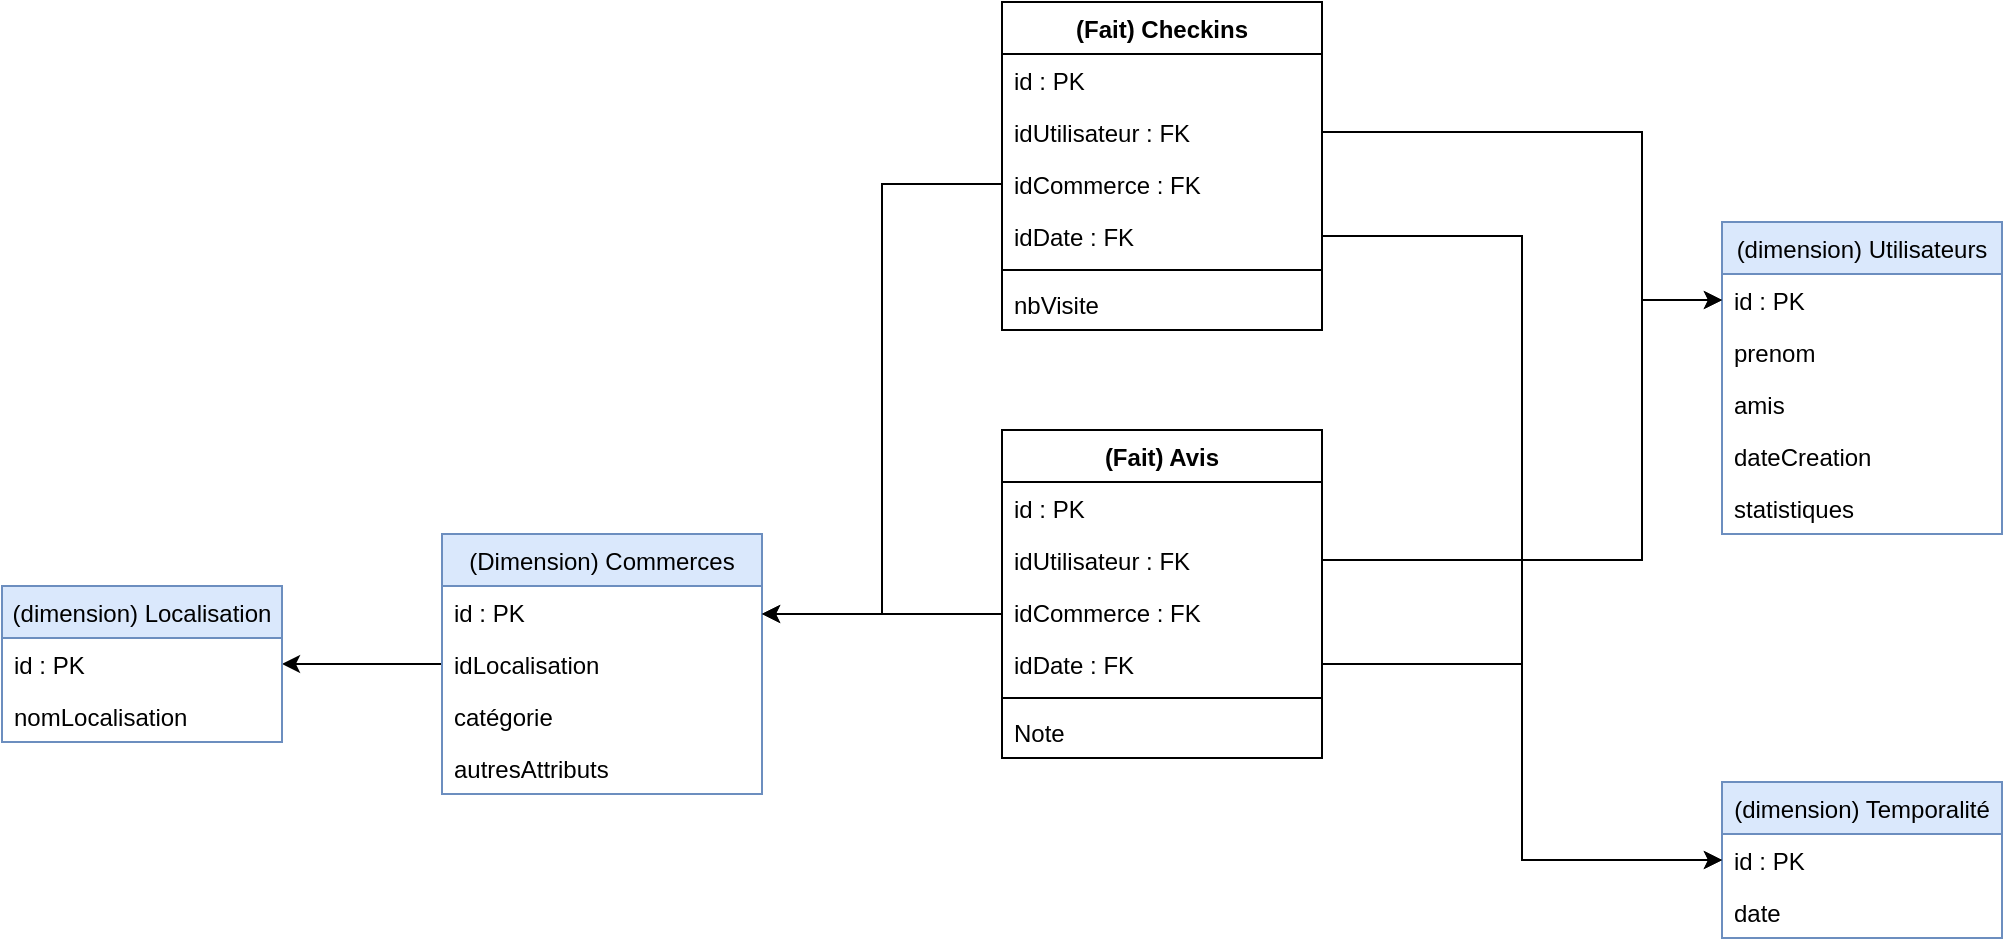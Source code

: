<mxfile version="20.8.2" type="device"><diagram id="du_DZZ9CFMzZslSAI9vT" name="Page-1"><mxGraphModel dx="2555" dy="926" grid="1" gridSize="10" guides="1" tooltips="1" connect="1" arrows="1" fold="1" page="1" pageScale="1" pageWidth="827" pageHeight="1169" math="0" shadow="0"><root><mxCell id="0"/><mxCell id="1" parent="0"/><mxCell id="dvN9DbvPJK4XcVbZUU45-40" style="edgeStyle=orthogonalEdgeStyle;rounded=0;orthogonalLoop=1;jettySize=auto;html=1;entryX=1;entryY=0.5;entryDx=0;entryDy=0;" parent="1" source="dvN9DbvPJK4XcVbZUU45-19" target="dvN9DbvPJK4XcVbZUU45-23" edge="1"><mxGeometry relative="1" as="geometry"/></mxCell><mxCell id="dvN9DbvPJK4XcVbZUU45-19" value="(Dimension) Commerces" style="swimlane;fontStyle=0;childLayout=stackLayout;horizontal=1;startSize=26;fillColor=#dae8fc;horizontalStack=0;resizeParent=1;resizeParentMax=0;resizeLast=0;collapsible=1;marginBottom=0;strokeColor=#6c8ebf;" parent="1" vertex="1"><mxGeometry x="40" y="516" width="160" height="130" as="geometry"/></mxCell><mxCell id="dvN9DbvPJK4XcVbZUU45-50" value="id : PK" style="text;strokeColor=none;fillColor=none;align=left;verticalAlign=top;spacingLeft=4;spacingRight=4;overflow=hidden;rotatable=0;points=[[0,0.5],[1,0.5]];portConstraint=eastwest;" parent="dvN9DbvPJK4XcVbZUU45-19" vertex="1"><mxGeometry y="26" width="160" height="26" as="geometry"/></mxCell><mxCell id="dvN9DbvPJK4XcVbZUU45-22" value="idLocalisation" style="text;strokeColor=none;fillColor=none;align=left;verticalAlign=top;spacingLeft=4;spacingRight=4;overflow=hidden;rotatable=0;points=[[0,0.5],[1,0.5]];portConstraint=eastwest;" parent="dvN9DbvPJK4XcVbZUU45-19" vertex="1"><mxGeometry y="52" width="160" height="26" as="geometry"/></mxCell><mxCell id="dvN9DbvPJK4XcVbZUU45-49" value="catégorie" style="text;strokeColor=none;fillColor=none;align=left;verticalAlign=top;spacingLeft=4;spacingRight=4;overflow=hidden;rotatable=0;points=[[0,0.5],[1,0.5]];portConstraint=eastwest;" parent="dvN9DbvPJK4XcVbZUU45-19" vertex="1"><mxGeometry y="78" width="160" height="26" as="geometry"/></mxCell><mxCell id="dvN9DbvPJK4XcVbZUU45-51" value="autresAttributs" style="text;strokeColor=none;fillColor=none;align=left;verticalAlign=top;spacingLeft=4;spacingRight=4;overflow=hidden;rotatable=0;points=[[0,0.5],[1,0.5]];portConstraint=eastwest;" parent="dvN9DbvPJK4XcVbZUU45-19" vertex="1"><mxGeometry y="104" width="160" height="26" as="geometry"/></mxCell><mxCell id="dvN9DbvPJK4XcVbZUU45-23" value="(dimension) Localisation" style="swimlane;fontStyle=0;childLayout=stackLayout;horizontal=1;startSize=26;fillColor=#dae8fc;horizontalStack=0;resizeParent=1;resizeParentMax=0;resizeLast=0;collapsible=1;marginBottom=0;strokeColor=#6c8ebf;" parent="1" vertex="1"><mxGeometry x="-180" y="542" width="140" height="78" as="geometry"/></mxCell><mxCell id="dvN9DbvPJK4XcVbZUU45-26" value="id : PK" style="text;strokeColor=none;fillColor=none;align=left;verticalAlign=top;spacingLeft=4;spacingRight=4;overflow=hidden;rotatable=0;points=[[0,0.5],[1,0.5]];portConstraint=eastwest;" parent="dvN9DbvPJK4XcVbZUU45-23" vertex="1"><mxGeometry y="26" width="140" height="26" as="geometry"/></mxCell><mxCell id="TTpY-0HQ-mND78AJCY86-15" value="nomLocalisation" style="text;strokeColor=none;fillColor=none;align=left;verticalAlign=top;spacingLeft=4;spacingRight=4;overflow=hidden;rotatable=0;points=[[0,0.5],[1,0.5]];portConstraint=eastwest;" vertex="1" parent="dvN9DbvPJK4XcVbZUU45-23"><mxGeometry y="52" width="140" height="26" as="geometry"/></mxCell><mxCell id="dvN9DbvPJK4XcVbZUU45-27" value="(dimension) Temporalité" style="swimlane;fontStyle=0;childLayout=stackLayout;horizontal=1;startSize=26;fillColor=#dae8fc;horizontalStack=0;resizeParent=1;resizeParentMax=0;resizeLast=0;collapsible=1;marginBottom=0;strokeColor=#6c8ebf;" parent="1" vertex="1"><mxGeometry x="680" y="640" width="140" height="78" as="geometry"/></mxCell><mxCell id="dvN9DbvPJK4XcVbZUU45-30" value="id : PK" style="text;strokeColor=none;fillColor=none;align=left;verticalAlign=top;spacingLeft=4;spacingRight=4;overflow=hidden;rotatable=0;points=[[0,0.5],[1,0.5]];portConstraint=eastwest;" parent="dvN9DbvPJK4XcVbZUU45-27" vertex="1"><mxGeometry y="26" width="140" height="26" as="geometry"/></mxCell><mxCell id="TTpY-0HQ-mND78AJCY86-68" value="date" style="text;strokeColor=none;fillColor=none;align=left;verticalAlign=top;spacingLeft=4;spacingRight=4;overflow=hidden;rotatable=0;points=[[0,0.5],[1,0.5]];portConstraint=eastwest;" vertex="1" parent="dvN9DbvPJK4XcVbZUU45-27"><mxGeometry y="52" width="140" height="26" as="geometry"/></mxCell><mxCell id="dvN9DbvPJK4XcVbZUU45-31" value="(dimension) Utilisateurs" style="swimlane;fontStyle=0;childLayout=stackLayout;horizontal=1;startSize=26;fillColor=#dae8fc;horizontalStack=0;resizeParent=1;resizeParentMax=0;resizeLast=0;collapsible=1;marginBottom=0;strokeColor=#6c8ebf;" parent="1" vertex="1"><mxGeometry x="680" y="360" width="140" height="156" as="geometry"/></mxCell><mxCell id="dvN9DbvPJK4XcVbZUU45-34" value="id : PK&#xA;" style="text;strokeColor=none;fillColor=none;align=left;verticalAlign=top;spacingLeft=4;spacingRight=4;overflow=hidden;rotatable=0;points=[[0,0.5],[1,0.5]];portConstraint=eastwest;" parent="dvN9DbvPJK4XcVbZUU45-31" vertex="1"><mxGeometry y="26" width="140" height="26" as="geometry"/></mxCell><mxCell id="TTpY-0HQ-mND78AJCY86-21" value="prenom" style="text;strokeColor=none;fillColor=none;align=left;verticalAlign=top;spacingLeft=4;spacingRight=4;overflow=hidden;rotatable=0;points=[[0,0.5],[1,0.5]];portConstraint=eastwest;" vertex="1" parent="dvN9DbvPJK4XcVbZUU45-31"><mxGeometry y="52" width="140" height="26" as="geometry"/></mxCell><mxCell id="TTpY-0HQ-mND78AJCY86-22" value="amis" style="text;strokeColor=none;fillColor=none;align=left;verticalAlign=top;spacingLeft=4;spacingRight=4;overflow=hidden;rotatable=0;points=[[0,0.5],[1,0.5]];portConstraint=eastwest;" vertex="1" parent="dvN9DbvPJK4XcVbZUU45-31"><mxGeometry y="78" width="140" height="26" as="geometry"/></mxCell><mxCell id="TTpY-0HQ-mND78AJCY86-23" value="dateCreation" style="text;strokeColor=none;fillColor=none;align=left;verticalAlign=top;spacingLeft=4;spacingRight=4;overflow=hidden;rotatable=0;points=[[0,0.5],[1,0.5]];portConstraint=eastwest;" vertex="1" parent="dvN9DbvPJK4XcVbZUU45-31"><mxGeometry y="104" width="140" height="26" as="geometry"/></mxCell><mxCell id="TTpY-0HQ-mND78AJCY86-25" value="statistiques" style="text;strokeColor=none;fillColor=none;align=left;verticalAlign=top;spacingLeft=4;spacingRight=4;overflow=hidden;rotatable=0;points=[[0,0.5],[1,0.5]];portConstraint=eastwest;" vertex="1" parent="dvN9DbvPJK4XcVbZUU45-31"><mxGeometry y="130" width="140" height="26" as="geometry"/></mxCell><mxCell id="dvN9DbvPJK4XcVbZUU45-39" style="edgeStyle=orthogonalEdgeStyle;rounded=0;orthogonalLoop=1;jettySize=auto;html=1;exitX=0;exitY=0.5;exitDx=0;exitDy=0;entryX=1;entryY=0.5;entryDx=0;entryDy=0;" parent="1" edge="1"><mxGeometry relative="1" as="geometry"><mxPoint x="320" y="556" as="sourcePoint"/><mxPoint x="200" y="556" as="targetPoint"/></mxGeometry></mxCell><mxCell id="TTpY-0HQ-mND78AJCY86-2" value="(Fait) Avis" style="swimlane;fontStyle=1;align=center;verticalAlign=top;childLayout=stackLayout;horizontal=1;startSize=26;horizontalStack=0;resizeParent=1;resizeParentMax=0;resizeLast=0;collapsible=1;marginBottom=0;" vertex="1" parent="1"><mxGeometry x="320" y="464" width="160" height="164" as="geometry"/></mxCell><mxCell id="TTpY-0HQ-mND78AJCY86-3" value="id : PK" style="text;strokeColor=none;fillColor=none;align=left;verticalAlign=top;spacingLeft=4;spacingRight=4;overflow=hidden;rotatable=0;points=[[0,0.5],[1,0.5]];portConstraint=eastwest;" vertex="1" parent="TTpY-0HQ-mND78AJCY86-2"><mxGeometry y="26" width="160" height="26" as="geometry"/></mxCell><mxCell id="TTpY-0HQ-mND78AJCY86-5" value="idUtilisateur : FK" style="text;strokeColor=none;fillColor=none;align=left;verticalAlign=top;spacingLeft=4;spacingRight=4;overflow=hidden;rotatable=0;points=[[0,0.5],[1,0.5]];portConstraint=eastwest;" vertex="1" parent="TTpY-0HQ-mND78AJCY86-2"><mxGeometry y="52" width="160" height="26" as="geometry"/></mxCell><mxCell id="TTpY-0HQ-mND78AJCY86-6" value="idCommerce : FK" style="text;strokeColor=none;fillColor=none;align=left;verticalAlign=top;spacingLeft=4;spacingRight=4;overflow=hidden;rotatable=0;points=[[0,0.5],[1,0.5]];portConstraint=eastwest;" vertex="1" parent="TTpY-0HQ-mND78AJCY86-2"><mxGeometry y="78" width="160" height="26" as="geometry"/></mxCell><mxCell id="TTpY-0HQ-mND78AJCY86-17" value="idDate : FK" style="text;strokeColor=none;fillColor=none;align=left;verticalAlign=top;spacingLeft=4;spacingRight=4;overflow=hidden;rotatable=0;points=[[0,0.5],[1,0.5]];portConstraint=eastwest;" vertex="1" parent="TTpY-0HQ-mND78AJCY86-2"><mxGeometry y="104" width="160" height="26" as="geometry"/></mxCell><mxCell id="TTpY-0HQ-mND78AJCY86-4" value="" style="line;strokeWidth=1;fillColor=none;align=left;verticalAlign=middle;spacingTop=-1;spacingLeft=3;spacingRight=3;rotatable=0;labelPosition=right;points=[];portConstraint=eastwest;strokeColor=inherit;" vertex="1" parent="TTpY-0HQ-mND78AJCY86-2"><mxGeometry y="130" width="160" height="8" as="geometry"/></mxCell><mxCell id="TTpY-0HQ-mND78AJCY86-7" value="Note" style="text;strokeColor=none;fillColor=none;align=left;verticalAlign=top;spacingLeft=4;spacingRight=4;overflow=hidden;rotatable=0;points=[[0,0.5],[1,0.5]];portConstraint=eastwest;" vertex="1" parent="TTpY-0HQ-mND78AJCY86-2"><mxGeometry y="138" width="160" height="26" as="geometry"/></mxCell><mxCell id="TTpY-0HQ-mND78AJCY86-18" style="edgeStyle=orthogonalEdgeStyle;rounded=0;orthogonalLoop=1;jettySize=auto;html=1;entryX=0;entryY=0.5;entryDx=0;entryDy=0;" edge="1" parent="1" source="TTpY-0HQ-mND78AJCY86-17" target="dvN9DbvPJK4XcVbZUU45-30"><mxGeometry relative="1" as="geometry"/></mxCell><mxCell id="TTpY-0HQ-mND78AJCY86-29" value="(Fait) Checkins" style="swimlane;fontStyle=1;align=center;verticalAlign=top;childLayout=stackLayout;horizontal=1;startSize=26;horizontalStack=0;resizeParent=1;resizeParentMax=0;resizeLast=0;collapsible=1;marginBottom=0;" vertex="1" parent="1"><mxGeometry x="320" y="250" width="160" height="164" as="geometry"/></mxCell><mxCell id="TTpY-0HQ-mND78AJCY86-30" value="id : PK" style="text;strokeColor=none;fillColor=none;align=left;verticalAlign=top;spacingLeft=4;spacingRight=4;overflow=hidden;rotatable=0;points=[[0,0.5],[1,0.5]];portConstraint=eastwest;" vertex="1" parent="TTpY-0HQ-mND78AJCY86-29"><mxGeometry y="26" width="160" height="26" as="geometry"/></mxCell><mxCell id="TTpY-0HQ-mND78AJCY86-44" value="idUtilisateur : FK" style="text;strokeColor=none;fillColor=none;align=left;verticalAlign=top;spacingLeft=4;spacingRight=4;overflow=hidden;rotatable=0;points=[[0,0.5],[1,0.5]];portConstraint=eastwest;" vertex="1" parent="TTpY-0HQ-mND78AJCY86-29"><mxGeometry y="52" width="160" height="26" as="geometry"/></mxCell><mxCell id="TTpY-0HQ-mND78AJCY86-56" value="idCommerce : FK" style="text;strokeColor=none;fillColor=none;align=left;verticalAlign=top;spacingLeft=4;spacingRight=4;overflow=hidden;rotatable=0;points=[[0,0.5],[1,0.5]];portConstraint=eastwest;" vertex="1" parent="TTpY-0HQ-mND78AJCY86-29"><mxGeometry y="78" width="160" height="26" as="geometry"/></mxCell><mxCell id="TTpY-0HQ-mND78AJCY86-45" value="idDate : FK" style="text;strokeColor=none;fillColor=none;align=left;verticalAlign=top;spacingLeft=4;spacingRight=4;overflow=hidden;rotatable=0;points=[[0,0.5],[1,0.5]];portConstraint=eastwest;" vertex="1" parent="TTpY-0HQ-mND78AJCY86-29"><mxGeometry y="104" width="160" height="26" as="geometry"/></mxCell><mxCell id="TTpY-0HQ-mND78AJCY86-34" value="" style="line;strokeWidth=1;fillColor=none;align=left;verticalAlign=middle;spacingTop=-1;spacingLeft=3;spacingRight=3;rotatable=0;labelPosition=right;points=[];portConstraint=eastwest;strokeColor=inherit;" vertex="1" parent="TTpY-0HQ-mND78AJCY86-29"><mxGeometry y="130" width="160" height="8" as="geometry"/></mxCell><mxCell id="TTpY-0HQ-mND78AJCY86-43" value="nbVisite" style="text;strokeColor=none;fillColor=none;align=left;verticalAlign=top;spacingLeft=4;spacingRight=4;overflow=hidden;rotatable=0;points=[[0,0.5],[1,0.5]];portConstraint=eastwest;" vertex="1" parent="TTpY-0HQ-mND78AJCY86-29"><mxGeometry y="138" width="160" height="26" as="geometry"/></mxCell><mxCell id="TTpY-0HQ-mND78AJCY86-46" style="edgeStyle=orthogonalEdgeStyle;rounded=0;orthogonalLoop=1;jettySize=auto;html=1;entryX=1;entryY=0.5;entryDx=0;entryDy=0;exitX=0;exitY=0.5;exitDx=0;exitDy=0;" edge="1" parent="1"><mxGeometry relative="1" as="geometry"><mxPoint x="320" y="342" as="sourcePoint"/><mxPoint x="200" y="556" as="targetPoint"/><Array as="points"><mxPoint x="260" y="341"/><mxPoint x="260" y="556"/></Array></mxGeometry></mxCell><mxCell id="TTpY-0HQ-mND78AJCY86-59" style="edgeStyle=orthogonalEdgeStyle;rounded=0;orthogonalLoop=1;jettySize=auto;html=1;exitX=1;exitY=0.5;exitDx=0;exitDy=0;entryX=0;entryY=0.5;entryDx=0;entryDy=0;" edge="1" parent="1" source="TTpY-0HQ-mND78AJCY86-45" target="dvN9DbvPJK4XcVbZUU45-30"><mxGeometry relative="1" as="geometry"/></mxCell><mxCell id="TTpY-0HQ-mND78AJCY86-66" style="edgeStyle=orthogonalEdgeStyle;rounded=0;orthogonalLoop=1;jettySize=auto;html=1;exitX=1;exitY=0.5;exitDx=0;exitDy=0;entryX=0;entryY=0.5;entryDx=0;entryDy=0;" edge="1" parent="1" source="TTpY-0HQ-mND78AJCY86-44" target="dvN9DbvPJK4XcVbZUU45-34"><mxGeometry relative="1" as="geometry"><Array as="points"><mxPoint x="640" y="315"/><mxPoint x="640" y="399"/></Array></mxGeometry></mxCell><mxCell id="TTpY-0HQ-mND78AJCY86-67" style="edgeStyle=orthogonalEdgeStyle;rounded=0;orthogonalLoop=1;jettySize=auto;html=1;entryX=0;entryY=0.5;entryDx=0;entryDy=0;" edge="1" parent="1" source="TTpY-0HQ-mND78AJCY86-5" target="dvN9DbvPJK4XcVbZUU45-34"><mxGeometry relative="1" as="geometry"><Array as="points"><mxPoint x="640" y="529"/><mxPoint x="640" y="399"/></Array></mxGeometry></mxCell></root></mxGraphModel></diagram></mxfile>

